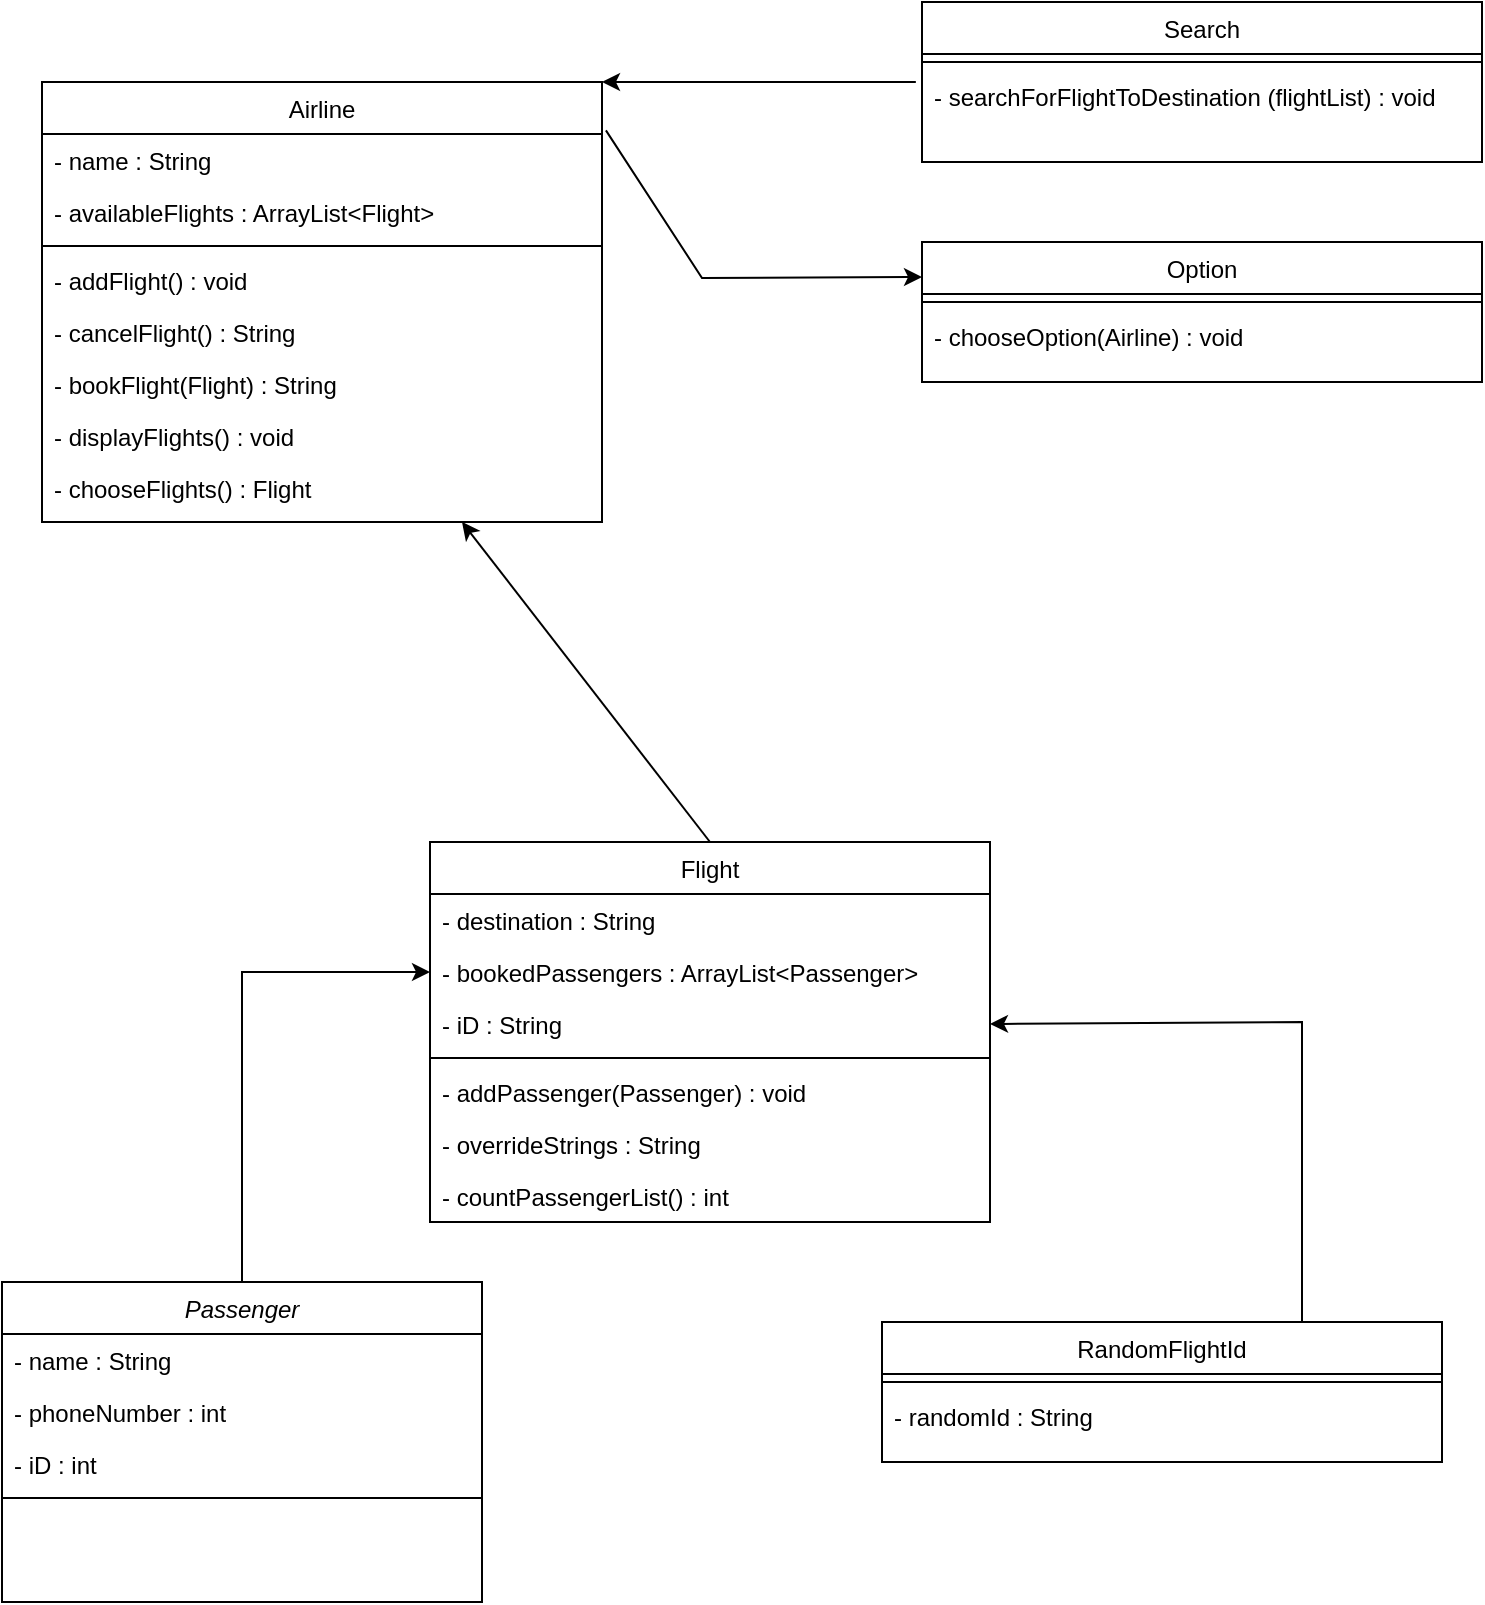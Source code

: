 <mxfile version="20.2.7" type="device"><diagram id="C5RBs43oDa-KdzZeNtuy" name="Page-1"><mxGraphModel dx="803" dy="801" grid="1" gridSize="10" guides="1" tooltips="1" connect="1" arrows="1" fold="1" page="1" pageScale="1" pageWidth="827" pageHeight="1169" math="0" shadow="0"><root><mxCell id="WIyWlLk6GJQsqaUBKTNV-0"/><mxCell id="WIyWlLk6GJQsqaUBKTNV-1" parent="WIyWlLk6GJQsqaUBKTNV-0"/><mxCell id="zkfFHV4jXpPFQw0GAbJ--0" value="Passenger" style="swimlane;fontStyle=2;align=center;verticalAlign=top;childLayout=stackLayout;horizontal=1;startSize=26;horizontalStack=0;resizeParent=1;resizeLast=0;collapsible=1;marginBottom=0;rounded=0;shadow=0;strokeWidth=1;" parent="WIyWlLk6GJQsqaUBKTNV-1" vertex="1"><mxGeometry x="60" y="720" width="240" height="160" as="geometry"><mxRectangle x="230" y="140" width="160" height="26" as="alternateBounds"/></mxGeometry></mxCell><mxCell id="zkfFHV4jXpPFQw0GAbJ--1" value="- name : String " style="text;align=left;verticalAlign=top;spacingLeft=4;spacingRight=4;overflow=hidden;rotatable=0;points=[[0,0.5],[1,0.5]];portConstraint=eastwest;" parent="zkfFHV4jXpPFQw0GAbJ--0" vertex="1"><mxGeometry y="26" width="240" height="26" as="geometry"/></mxCell><mxCell id="zkfFHV4jXpPFQw0GAbJ--2" value="- phoneNumber : int" style="text;align=left;verticalAlign=top;spacingLeft=4;spacingRight=4;overflow=hidden;rotatable=0;points=[[0,0.5],[1,0.5]];portConstraint=eastwest;rounded=0;shadow=0;html=0;" parent="zkfFHV4jXpPFQw0GAbJ--0" vertex="1"><mxGeometry y="52" width="240" height="26" as="geometry"/></mxCell><mxCell id="mcICFZkD91PEWs3nKsQK-0" value="- iD : int" style="text;align=left;verticalAlign=top;spacingLeft=4;spacingRight=4;overflow=hidden;rotatable=0;points=[[0,0.5],[1,0.5]];portConstraint=eastwest;rounded=0;shadow=0;html=0;" parent="zkfFHV4jXpPFQw0GAbJ--0" vertex="1"><mxGeometry y="78" width="240" height="26" as="geometry"/></mxCell><mxCell id="zkfFHV4jXpPFQw0GAbJ--4" value="" style="line;html=1;strokeWidth=1;align=left;verticalAlign=middle;spacingTop=-1;spacingLeft=3;spacingRight=3;rotatable=0;labelPosition=right;points=[];portConstraint=eastwest;" parent="zkfFHV4jXpPFQw0GAbJ--0" vertex="1"><mxGeometry y="104" width="240" height="8" as="geometry"/></mxCell><mxCell id="zkfFHV4jXpPFQw0GAbJ--17" value="Flight" style="swimlane;fontStyle=0;align=center;verticalAlign=top;childLayout=stackLayout;horizontal=1;startSize=26;horizontalStack=0;resizeParent=1;resizeLast=0;collapsible=1;marginBottom=0;rounded=0;shadow=0;strokeWidth=1;" parent="WIyWlLk6GJQsqaUBKTNV-1" vertex="1"><mxGeometry x="274" y="500" width="280" height="190" as="geometry"><mxRectangle x="550" y="140" width="160" height="26" as="alternateBounds"/></mxGeometry></mxCell><mxCell id="zkfFHV4jXpPFQw0GAbJ--18" value="- destination : String " style="text;align=left;verticalAlign=top;spacingLeft=4;spacingRight=4;overflow=hidden;rotatable=0;points=[[0,0.5],[1,0.5]];portConstraint=eastwest;" parent="zkfFHV4jXpPFQw0GAbJ--17" vertex="1"><mxGeometry y="26" width="280" height="26" as="geometry"/></mxCell><mxCell id="zkfFHV4jXpPFQw0GAbJ--19" value="- bookedPassengers : ArrayList&lt;Passenger&gt;" style="text;align=left;verticalAlign=top;spacingLeft=4;spacingRight=4;overflow=hidden;rotatable=0;points=[[0,0.5],[1,0.5]];portConstraint=eastwest;rounded=0;shadow=0;html=0;" parent="zkfFHV4jXpPFQw0GAbJ--17" vertex="1"><mxGeometry y="52" width="280" height="26" as="geometry"/></mxCell><mxCell id="zkfFHV4jXpPFQw0GAbJ--20" value="- iD : String" style="text;align=left;verticalAlign=top;spacingLeft=4;spacingRight=4;overflow=hidden;rotatable=0;points=[[0,0.5],[1,0.5]];portConstraint=eastwest;rounded=0;shadow=0;html=0;" parent="zkfFHV4jXpPFQw0GAbJ--17" vertex="1"><mxGeometry y="78" width="280" height="26" as="geometry"/></mxCell><mxCell id="zkfFHV4jXpPFQw0GAbJ--23" value="" style="line;html=1;strokeWidth=1;align=left;verticalAlign=middle;spacingTop=-1;spacingLeft=3;spacingRight=3;rotatable=0;labelPosition=right;points=[];portConstraint=eastwest;" parent="zkfFHV4jXpPFQw0GAbJ--17" vertex="1"><mxGeometry y="104" width="280" height="8" as="geometry"/></mxCell><mxCell id="zkfFHV4jXpPFQw0GAbJ--24" value="- addPassenger(Passenger) : void" style="text;align=left;verticalAlign=top;spacingLeft=4;spacingRight=4;overflow=hidden;rotatable=0;points=[[0,0.5],[1,0.5]];portConstraint=eastwest;" parent="zkfFHV4jXpPFQw0GAbJ--17" vertex="1"><mxGeometry y="112" width="280" height="26" as="geometry"/></mxCell><mxCell id="mcICFZkD91PEWs3nKsQK-13" value="- overrideStrings : String" style="text;align=left;verticalAlign=top;spacingLeft=4;spacingRight=4;overflow=hidden;rotatable=0;points=[[0,0.5],[1,0.5]];portConstraint=eastwest;" parent="zkfFHV4jXpPFQw0GAbJ--17" vertex="1"><mxGeometry y="138" width="280" height="26" as="geometry"/></mxCell><mxCell id="PnmcaFR_gt2b2CctE14B-1" value="- countPassengerList() : int" style="text;align=left;verticalAlign=top;spacingLeft=4;spacingRight=4;overflow=hidden;rotatable=0;points=[[0,0.5],[1,0.5]];portConstraint=eastwest;" vertex="1" parent="zkfFHV4jXpPFQw0GAbJ--17"><mxGeometry y="164" width="280" height="26" as="geometry"/></mxCell><mxCell id="mcICFZkD91PEWs3nKsQK-2" value="Airline" style="swimlane;fontStyle=0;align=center;verticalAlign=top;childLayout=stackLayout;horizontal=1;startSize=26;horizontalStack=0;resizeParent=1;resizeLast=0;collapsible=1;marginBottom=0;rounded=0;shadow=0;strokeWidth=1;" parent="WIyWlLk6GJQsqaUBKTNV-1" vertex="1"><mxGeometry x="80" y="120" width="280" height="220" as="geometry"><mxRectangle x="550" y="140" width="160" height="26" as="alternateBounds"/></mxGeometry></mxCell><mxCell id="mcICFZkD91PEWs3nKsQK-3" value="- name : String" style="text;align=left;verticalAlign=top;spacingLeft=4;spacingRight=4;overflow=hidden;rotatable=0;points=[[0,0.5],[1,0.5]];portConstraint=eastwest;" parent="mcICFZkD91PEWs3nKsQK-2" vertex="1"><mxGeometry y="26" width="280" height="26" as="geometry"/></mxCell><mxCell id="mcICFZkD91PEWs3nKsQK-4" value="- availableFlights : ArrayList&lt;Flight&gt;" style="text;align=left;verticalAlign=top;spacingLeft=4;spacingRight=4;overflow=hidden;rotatable=0;points=[[0,0.5],[1,0.5]];portConstraint=eastwest;rounded=0;shadow=0;html=0;" parent="mcICFZkD91PEWs3nKsQK-2" vertex="1"><mxGeometry y="52" width="280" height="26" as="geometry"/></mxCell><mxCell id="mcICFZkD91PEWs3nKsQK-6" value="" style="line;html=1;strokeWidth=1;align=left;verticalAlign=middle;spacingTop=-1;spacingLeft=3;spacingRight=3;rotatable=0;labelPosition=right;points=[];portConstraint=eastwest;" parent="mcICFZkD91PEWs3nKsQK-2" vertex="1"><mxGeometry y="78" width="280" height="8" as="geometry"/></mxCell><mxCell id="mcICFZkD91PEWs3nKsQK-7" value="- addFlight() : void" style="text;align=left;verticalAlign=top;spacingLeft=4;spacingRight=4;overflow=hidden;rotatable=0;points=[[0,0.5],[1,0.5]];portConstraint=eastwest;" parent="mcICFZkD91PEWs3nKsQK-2" vertex="1"><mxGeometry y="86" width="280" height="26" as="geometry"/></mxCell><mxCell id="mcICFZkD91PEWs3nKsQK-8" value="- cancelFlight() : String " style="text;align=left;verticalAlign=top;spacingLeft=4;spacingRight=4;overflow=hidden;rotatable=0;points=[[0,0.5],[1,0.5]];portConstraint=eastwest;" parent="mcICFZkD91PEWs3nKsQK-2" vertex="1"><mxGeometry y="112" width="280" height="26" as="geometry"/></mxCell><mxCell id="mcICFZkD91PEWs3nKsQK-9" value="- bookFlight(Flight) : String" style="text;align=left;verticalAlign=top;spacingLeft=4;spacingRight=4;overflow=hidden;rotatable=0;points=[[0,0.5],[1,0.5]];portConstraint=eastwest;" parent="mcICFZkD91PEWs3nKsQK-2" vertex="1"><mxGeometry y="138" width="280" height="26" as="geometry"/></mxCell><mxCell id="mcICFZkD91PEWs3nKsQK-10" value="- displayFlights() : void" style="text;align=left;verticalAlign=top;spacingLeft=4;spacingRight=4;overflow=hidden;rotatable=0;points=[[0,0.5],[1,0.5]];portConstraint=eastwest;" parent="mcICFZkD91PEWs3nKsQK-2" vertex="1"><mxGeometry y="164" width="280" height="26" as="geometry"/></mxCell><mxCell id="PnmcaFR_gt2b2CctE14B-0" value="- chooseFlights() : Flight" style="text;align=left;verticalAlign=top;spacingLeft=4;spacingRight=4;overflow=hidden;rotatable=0;points=[[0,0.5],[1,0.5]];portConstraint=eastwest;" vertex="1" parent="mcICFZkD91PEWs3nKsQK-2"><mxGeometry y="190" width="280" height="26" as="geometry"/></mxCell><mxCell id="mcICFZkD91PEWs3nKsQK-11" value="" style="endArrow=classic;html=1;rounded=0;entryX=0;entryY=0.5;entryDx=0;entryDy=0;exitX=0.5;exitY=0;exitDx=0;exitDy=0;" parent="WIyWlLk6GJQsqaUBKTNV-1" source="zkfFHV4jXpPFQw0GAbJ--0" target="zkfFHV4jXpPFQw0GAbJ--19" edge="1"><mxGeometry width="50" height="50" relative="1" as="geometry"><mxPoint x="360" y="520" as="sourcePoint"/><mxPoint x="410" y="470" as="targetPoint"/><Array as="points"><mxPoint x="180" y="565"/></Array></mxGeometry></mxCell><mxCell id="mcICFZkD91PEWs3nKsQK-12" value="" style="endArrow=classic;html=1;rounded=0;entryX=0.75;entryY=1;entryDx=0;entryDy=0;exitX=0.5;exitY=0;exitDx=0;exitDy=0;" parent="WIyWlLk6GJQsqaUBKTNV-1" source="zkfFHV4jXpPFQw0GAbJ--17" target="mcICFZkD91PEWs3nKsQK-2" edge="1"><mxGeometry width="50" height="50" relative="1" as="geometry"><mxPoint x="510" y="440" as="sourcePoint"/><mxPoint x="470" y="320" as="targetPoint"/></mxGeometry></mxCell><mxCell id="NYjVdPolQzah9H7iW3Ke-1" value="Search" style="swimlane;fontStyle=0;align=center;verticalAlign=top;childLayout=stackLayout;horizontal=1;startSize=26;horizontalStack=0;resizeParent=1;resizeLast=0;collapsible=1;marginBottom=0;rounded=0;shadow=0;strokeWidth=1;" parent="WIyWlLk6GJQsqaUBKTNV-1" vertex="1"><mxGeometry x="520" y="80" width="280" height="80" as="geometry"><mxRectangle x="550" y="140" width="160" height="26" as="alternateBounds"/></mxGeometry></mxCell><mxCell id="NYjVdPolQzah9H7iW3Ke-5" value="" style="line;html=1;strokeWidth=1;align=left;verticalAlign=middle;spacingTop=-1;spacingLeft=3;spacingRight=3;rotatable=0;labelPosition=right;points=[];portConstraint=eastwest;" parent="NYjVdPolQzah9H7iW3Ke-1" vertex="1"><mxGeometry y="26" width="280" height="8" as="geometry"/></mxCell><mxCell id="NYjVdPolQzah9H7iW3Ke-6" value="- searchForFlightToDestination (flightList) : void" style="text;align=left;verticalAlign=top;spacingLeft=4;spacingRight=4;overflow=hidden;rotatable=0;points=[[0,0.5],[1,0.5]];portConstraint=eastwest;" parent="NYjVdPolQzah9H7iW3Ke-1" vertex="1"><mxGeometry y="34" width="280" height="26" as="geometry"/></mxCell><mxCell id="NYjVdPolQzah9H7iW3Ke-9" value="" style="endArrow=classic;html=1;rounded=0;entryX=1;entryY=0;entryDx=0;entryDy=0;exitX=-0.011;exitY=0.231;exitDx=0;exitDy=0;exitPerimeter=0;" parent="WIyWlLk6GJQsqaUBKTNV-1" source="NYjVdPolQzah9H7iW3Ke-6" target="mcICFZkD91PEWs3nKsQK-2" edge="1"><mxGeometry width="50" height="50" relative="1" as="geometry"><mxPoint x="450" y="125" as="sourcePoint"/><mxPoint x="670" y="390" as="targetPoint"/><Array as="points"/></mxGeometry></mxCell><mxCell id="NYjVdPolQzah9H7iW3Ke-12" value="Option" style="swimlane;fontStyle=0;align=center;verticalAlign=top;childLayout=stackLayout;horizontal=1;startSize=26;horizontalStack=0;resizeParent=1;resizeLast=0;collapsible=1;marginBottom=0;rounded=0;shadow=0;strokeWidth=1;" parent="WIyWlLk6GJQsqaUBKTNV-1" vertex="1"><mxGeometry x="520" y="200" width="280" height="70" as="geometry"><mxRectangle x="550" y="140" width="160" height="26" as="alternateBounds"/></mxGeometry></mxCell><mxCell id="NYjVdPolQzah9H7iW3Ke-13" value="" style="line;html=1;strokeWidth=1;align=left;verticalAlign=middle;spacingTop=-1;spacingLeft=3;spacingRight=3;rotatable=0;labelPosition=right;points=[];portConstraint=eastwest;" parent="NYjVdPolQzah9H7iW3Ke-12" vertex="1"><mxGeometry y="26" width="280" height="8" as="geometry"/></mxCell><mxCell id="NYjVdPolQzah9H7iW3Ke-17" value="- chooseOption(Airline) : void" style="text;align=left;verticalAlign=top;spacingLeft=4;spacingRight=4;overflow=hidden;rotatable=0;points=[[0,0.5],[1,0.5]];portConstraint=eastwest;" parent="NYjVdPolQzah9H7iW3Ke-12" vertex="1"><mxGeometry y="34" width="280" height="26" as="geometry"/></mxCell><mxCell id="NYjVdPolQzah9H7iW3Ke-18" value="" style="endArrow=classic;html=1;rounded=0;exitX=1.007;exitY=0.11;exitDx=0;exitDy=0;exitPerimeter=0;entryX=0;entryY=0.25;entryDx=0;entryDy=0;" parent="WIyWlLk6GJQsqaUBKTNV-1" source="mcICFZkD91PEWs3nKsQK-2" target="NYjVdPolQzah9H7iW3Ke-12" edge="1"><mxGeometry width="50" height="50" relative="1" as="geometry"><mxPoint x="370" y="255" as="sourcePoint"/><mxPoint x="450" y="209" as="targetPoint"/><Array as="points"><mxPoint x="410" y="218"/></Array></mxGeometry></mxCell><mxCell id="NYjVdPolQzah9H7iW3Ke-19" value="RandomFlightId" style="swimlane;fontStyle=0;align=center;verticalAlign=top;childLayout=stackLayout;horizontal=1;startSize=26;horizontalStack=0;resizeParent=1;resizeLast=0;collapsible=1;marginBottom=0;rounded=0;shadow=0;strokeWidth=1;" parent="WIyWlLk6GJQsqaUBKTNV-1" vertex="1"><mxGeometry x="500" y="740" width="280" height="70" as="geometry"><mxRectangle x="550" y="140" width="160" height="26" as="alternateBounds"/></mxGeometry></mxCell><mxCell id="NYjVdPolQzah9H7iW3Ke-20" value="" style="line;html=1;strokeWidth=1;align=left;verticalAlign=middle;spacingTop=-1;spacingLeft=3;spacingRight=3;rotatable=0;labelPosition=right;points=[];portConstraint=eastwest;" parent="NYjVdPolQzah9H7iW3Ke-19" vertex="1"><mxGeometry y="26" width="280" height="8" as="geometry"/></mxCell><mxCell id="NYjVdPolQzah9H7iW3Ke-21" value="- randomId : String" style="text;align=left;verticalAlign=top;spacingLeft=4;spacingRight=4;overflow=hidden;rotatable=0;points=[[0,0.5],[1,0.5]];portConstraint=eastwest;" parent="NYjVdPolQzah9H7iW3Ke-19" vertex="1"><mxGeometry y="34" width="280" height="26" as="geometry"/></mxCell><mxCell id="NYjVdPolQzah9H7iW3Ke-22" value="" style="endArrow=classic;html=1;rounded=0;exitX=0.75;exitY=0;exitDx=0;exitDy=0;entryX=1;entryY=0.5;entryDx=0;entryDy=0;" parent="WIyWlLk6GJQsqaUBKTNV-1" source="NYjVdPolQzah9H7iW3Ke-19" target="zkfFHV4jXpPFQw0GAbJ--20" edge="1"><mxGeometry width="50" height="50" relative="1" as="geometry"><mxPoint x="700" y="570" as="sourcePoint"/><mxPoint x="750" y="520" as="targetPoint"/><Array as="points"><mxPoint x="710" y="590"/></Array></mxGeometry></mxCell></root></mxGraphModel></diagram></mxfile>
